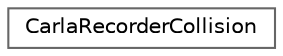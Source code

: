 digraph "类继承关系图"
{
 // INTERACTIVE_SVG=YES
 // LATEX_PDF_SIZE
  bgcolor="transparent";
  edge [fontname=Helvetica,fontsize=10,labelfontname=Helvetica,labelfontsize=10];
  node [fontname=Helvetica,fontsize=10,shape=box,height=0.2,width=0.4];
  rankdir="LR";
  Node0 [id="Node000000",label="CarlaRecorderCollision",height=0.2,width=0.4,color="grey40", fillcolor="white", style="filled",URL="$d6/d25/structCarlaRecorderCollision.html",tooltip=" "];
}
